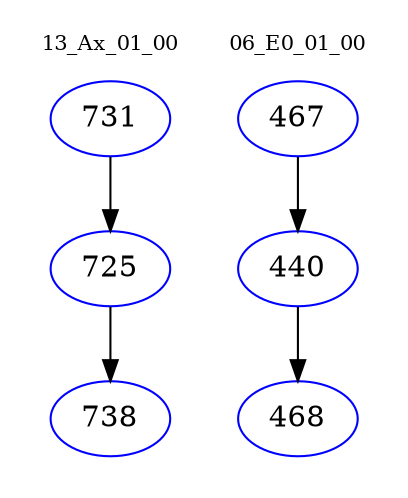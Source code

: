 digraph{
subgraph cluster_0 {
color = white
label = "13_Ax_01_00";
fontsize=10;
T0_731 [label="731", color="blue"]
T0_731 -> T0_725 [color="black"]
T0_725 [label="725", color="blue"]
T0_725 -> T0_738 [color="black"]
T0_738 [label="738", color="blue"]
}
subgraph cluster_1 {
color = white
label = "06_E0_01_00";
fontsize=10;
T1_467 [label="467", color="blue"]
T1_467 -> T1_440 [color="black"]
T1_440 [label="440", color="blue"]
T1_440 -> T1_468 [color="black"]
T1_468 [label="468", color="blue"]
}
}

